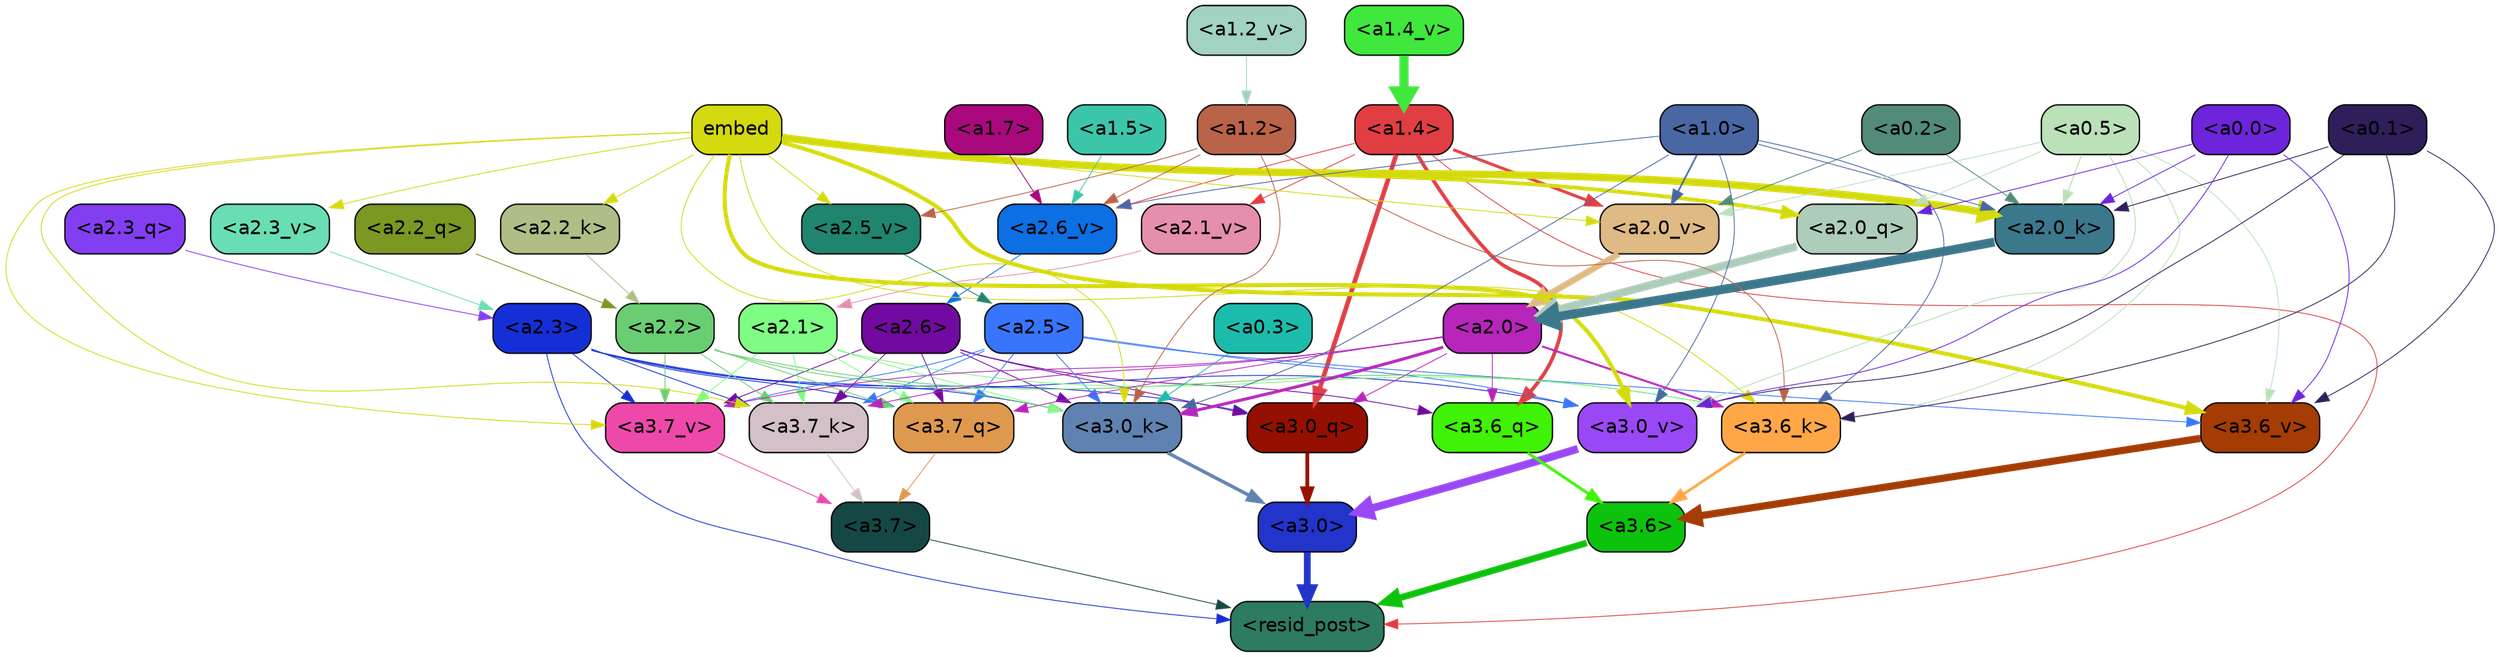 strict digraph "" {
	graph [bgcolor=transparent,
		layout=dot,
		overlap=false,
		splines=true
	];
	"<a3.7>"	[color=black,
		fillcolor="#154845",
		fontname=Helvetica,
		shape=box,
		style="filled, rounded"];
	"<resid_post>"	[color=black,
		fillcolor="#2d7b61",
		fontname=Helvetica,
		shape=box,
		style="filled, rounded"];
	"<a3.7>" -> "<resid_post>"	[color="#154845",
		penwidth=0.6];
	"<a3.6>"	[color=black,
		fillcolor="#0dc20d",
		fontname=Helvetica,
		shape=box,
		style="filled, rounded"];
	"<a3.6>" -> "<resid_post>"	[color="#0dc20d",
		penwidth=4.751612067222595];
	"<a3.0>"	[color=black,
		fillcolor="#2234ca",
		fontname=Helvetica,
		shape=box,
		style="filled, rounded"];
	"<a3.0>" -> "<resid_post>"	[color="#2234ca",
		penwidth=4.884142994880676];
	"<a2.3>"	[color=black,
		fillcolor="#152fd6",
		fontname=Helvetica,
		shape=box,
		style="filled, rounded"];
	"<a2.3>" -> "<resid_post>"	[color="#152fd6",
		penwidth=0.6];
	"<a3.7_q>"	[color=black,
		fillcolor="#df994f",
		fontname=Helvetica,
		shape=box,
		style="filled, rounded"];
	"<a2.3>" -> "<a3.7_q>"	[color="#152fd6",
		penwidth=0.6];
	"<a3.0_q>"	[color=black,
		fillcolor="#951000",
		fontname=Helvetica,
		shape=box,
		style="filled, rounded"];
	"<a2.3>" -> "<a3.0_q>"	[color="#152fd6",
		penwidth=0.6];
	"<a3.7_k>"	[color=black,
		fillcolor="#d4c0c8",
		fontname=Helvetica,
		shape=box,
		style="filled, rounded"];
	"<a2.3>" -> "<a3.7_k>"	[color="#152fd6",
		penwidth=0.6];
	"<a3.0_k>"	[color=black,
		fillcolor="#6082b0",
		fontname=Helvetica,
		shape=box,
		style="filled, rounded"];
	"<a2.3>" -> "<a3.0_k>"	[color="#152fd6",
		penwidth=0.6];
	"<a3.7_v>"	[color=black,
		fillcolor="#ee49aa",
		fontname=Helvetica,
		shape=box,
		style="filled, rounded"];
	"<a2.3>" -> "<a3.7_v>"	[color="#152fd6",
		penwidth=0.6];
	"<a3.0_v>"	[color=black,
		fillcolor="#9a48f6",
		fontname=Helvetica,
		shape=box,
		style="filled, rounded"];
	"<a2.3>" -> "<a3.0_v>"	[color="#152fd6",
		penwidth=0.6];
	"<a1.4>"	[color=black,
		fillcolor="#e03e43",
		fontname=Helvetica,
		shape=box,
		style="filled, rounded"];
	"<a1.4>" -> "<resid_post>"	[color="#e03e43",
		penwidth=0.6];
	"<a3.6_q>"	[color=black,
		fillcolor="#40f206",
		fontname=Helvetica,
		shape=box,
		style="filled, rounded"];
	"<a1.4>" -> "<a3.6_q>"	[color="#e03e43",
		penwidth=2.6469622254371643];
	"<a1.4>" -> "<a3.0_q>"	[color="#e03e43",
		penwidth=3.3040847778320312];
	"<a2.6_v>"	[color=black,
		fillcolor="#0c6fe3",
		fontname=Helvetica,
		shape=box,
		style="filled, rounded"];
	"<a1.4>" -> "<a2.6_v>"	[color="#e03e43",
		penwidth=0.6];
	"<a2.1_v>"	[color=black,
		fillcolor="#e68ead",
		fontname=Helvetica,
		shape=box,
		style="filled, rounded"];
	"<a1.4>" -> "<a2.1_v>"	[color="#e03e43",
		penwidth=0.6];
	"<a2.0_v>"	[color=black,
		fillcolor="#dfba84",
		fontname=Helvetica,
		shape=box,
		style="filled, rounded"];
	"<a1.4>" -> "<a2.0_v>"	[color="#e03e43",
		penwidth=2.1286070346832275];
	"<a3.7_q>" -> "<a3.7>"	[color="#df994f",
		penwidth=0.6];
	"<a3.6_q>" -> "<a3.6>"	[color="#40f206",
		penwidth=2.091020345687866];
	"<a3.0_q>" -> "<a3.0>"	[color="#951000",
		penwidth=2.7421876192092896];
	"<a3.7_k>" -> "<a3.7>"	[color="#d4c0c8",
		penwidth=0.6];
	"<a3.6_k>"	[color=black,
		fillcolor="#ffa747",
		fontname=Helvetica,
		shape=box,
		style="filled, rounded"];
	"<a3.6_k>" -> "<a3.6>"	[color="#ffa747",
		penwidth=2.048597991466522];
	"<a3.0_k>" -> "<a3.0>"	[color="#6082b0",
		penwidth=2.476402521133423];
	"<a3.7_v>" -> "<a3.7>"	[color="#ee49aa",
		penwidth=0.6];
	"<a3.6_v>"	[color=black,
		fillcolor="#a43c04",
		fontname=Helvetica,
		shape=box,
		style="filled, rounded"];
	"<a3.6_v>" -> "<a3.6>"	[color="#a43c04",
		penwidth=5.2550448179244995];
	"<a3.0_v>" -> "<a3.0>"	[color="#9a48f6",
		penwidth=5.652270674705505];
	"<a2.6>"	[color=black,
		fillcolor="#7209a0",
		fontname=Helvetica,
		shape=box,
		style="filled, rounded"];
	"<a2.6>" -> "<a3.7_q>"	[color="#7209a0",
		penwidth=0.6];
	"<a2.6>" -> "<a3.6_q>"	[color="#7209a0",
		penwidth=0.6];
	"<a2.6>" -> "<a3.0_q>"	[color="#7209a0",
		penwidth=0.6];
	"<a2.6>" -> "<a3.7_k>"	[color="#7209a0",
		penwidth=0.6];
	"<a2.6>" -> "<a3.0_k>"	[color="#7209a0",
		penwidth=0.6];
	"<a2.6>" -> "<a3.7_v>"	[color="#7209a0",
		penwidth=0.6];
	"<a2.5>"	[color=black,
		fillcolor="#3776fc",
		fontname=Helvetica,
		shape=box,
		style="filled, rounded"];
	"<a2.5>" -> "<a3.7_q>"	[color="#3776fc",
		penwidth=0.6];
	"<a2.5>" -> "<a3.7_k>"	[color="#3776fc",
		penwidth=0.6];
	"<a2.5>" -> "<a3.0_k>"	[color="#3776fc",
		penwidth=0.6];
	"<a2.5>" -> "<a3.7_v>"	[color="#3776fc",
		penwidth=0.6];
	"<a2.5>" -> "<a3.6_v>"	[color="#3776fc",
		penwidth=0.6];
	"<a2.5>" -> "<a3.0_v>"	[color="#3776fc",
		penwidth=0.6];
	"<a2.2>"	[color=black,
		fillcolor="#69ce72",
		fontname=Helvetica,
		shape=box,
		style="filled, rounded"];
	"<a2.2>" -> "<a3.7_q>"	[color="#69ce72",
		penwidth=0.6];
	"<a2.2>" -> "<a3.7_k>"	[color="#69ce72",
		penwidth=0.6];
	"<a2.2>" -> "<a3.6_k>"	[color="#69ce72",
		penwidth=0.6];
	"<a2.2>" -> "<a3.0_k>"	[color="#69ce72",
		penwidth=0.6];
	"<a2.2>" -> "<a3.7_v>"	[color="#69ce72",
		penwidth=0.6];
	"<a2.1>"	[color=black,
		fillcolor="#7efc84",
		fontname=Helvetica,
		shape=box,
		style="filled, rounded"];
	"<a2.1>" -> "<a3.7_q>"	[color="#7efc84",
		penwidth=0.6];
	"<a2.1>" -> "<a3.7_k>"	[color="#7efc84",
		penwidth=0.6];
	"<a2.1>" -> "<a3.6_k>"	[color="#7efc84",
		penwidth=0.6];
	"<a2.1>" -> "<a3.0_k>"	[color="#7efc84",
		penwidth=0.6];
	"<a2.1>" -> "<a3.7_v>"	[color="#7efc84",
		penwidth=0.6];
	"<a2.0>"	[color=black,
		fillcolor="#b725bb",
		fontname=Helvetica,
		shape=box,
		style="filled, rounded"];
	"<a2.0>" -> "<a3.7_q>"	[color="#b725bb",
		penwidth=0.6];
	"<a2.0>" -> "<a3.6_q>"	[color="#b725bb",
		penwidth=0.6];
	"<a2.0>" -> "<a3.0_q>"	[color="#b725bb",
		penwidth=0.6];
	"<a2.0>" -> "<a3.7_k>"	[color="#b725bb",
		penwidth=0.6];
	"<a2.0>" -> "<a3.6_k>"	[color="#b725bb",
		penwidth=1.4757367372512817];
	"<a2.0>" -> "<a3.0_k>"	[color="#b725bb",
		penwidth=2.2137351036071777];
	"<a2.0>" -> "<a3.7_v>"	[color="#b725bb",
		penwidth=0.6];
	embed	[color=black,
		fillcolor="#d4da0d",
		fontname=Helvetica,
		shape=box,
		style="filled, rounded"];
	embed -> "<a3.7_k>"	[color="#d4da0d",
		penwidth=0.6];
	embed -> "<a3.6_k>"	[color="#d4da0d",
		penwidth=0.6];
	embed -> "<a3.0_k>"	[color="#d4da0d",
		penwidth=0.6];
	embed -> "<a3.7_v>"	[color="#d4da0d",
		penwidth=0.6];
	embed -> "<a3.6_v>"	[color="#d4da0d",
		penwidth=2.9582033157348633];
	embed -> "<a3.0_v>"	[color="#d4da0d",
		penwidth=2.972973108291626];
	"<a2.0_q>"	[color=black,
		fillcolor="#aeccba",
		fontname=Helvetica,
		shape=box,
		style="filled, rounded"];
	embed -> "<a2.0_q>"	[color="#d4da0d",
		penwidth=2.7699792869389057];
	"<a2.2_k>"	[color=black,
		fillcolor="#aebe86",
		fontname=Helvetica,
		shape=box,
		style="filled, rounded"];
	embed -> "<a2.2_k>"	[color="#d4da0d",
		penwidth=0.6];
	"<a2.0_k>"	[color=black,
		fillcolor="#3c788c",
		fontname=Helvetica,
		shape=box,
		style="filled, rounded"];
	embed -> "<a2.0_k>"	[color="#d4da0d",
		penwidth=5.362775564193726];
	"<a2.5_v>"	[color=black,
		fillcolor="#20856e",
		fontname=Helvetica,
		shape=box,
		style="filled, rounded"];
	embed -> "<a2.5_v>"	[color="#d4da0d",
		penwidth=0.6];
	"<a2.3_v>"	[color=black,
		fillcolor="#69deb4",
		fontname=Helvetica,
		shape=box,
		style="filled, rounded"];
	embed -> "<a2.3_v>"	[color="#d4da0d",
		penwidth=0.6];
	embed -> "<a2.0_v>"	[color="#d4da0d",
		penwidth=0.6];
	"<a1.2>"	[color=black,
		fillcolor="#b96349",
		fontname=Helvetica,
		shape=box,
		style="filled, rounded"];
	"<a1.2>" -> "<a3.6_k>"	[color="#b96349",
		penwidth=0.6];
	"<a1.2>" -> "<a3.0_k>"	[color="#b96349",
		penwidth=0.6];
	"<a1.2>" -> "<a2.6_v>"	[color="#b96349",
		penwidth=0.6];
	"<a1.2>" -> "<a2.5_v>"	[color="#b96349",
		penwidth=0.6];
	"<a1.0>"	[color=black,
		fillcolor="#4967a3",
		fontname=Helvetica,
		shape=box,
		style="filled, rounded"];
	"<a1.0>" -> "<a3.6_k>"	[color="#4967a3",
		penwidth=0.6];
	"<a1.0>" -> "<a3.0_k>"	[color="#4967a3",
		penwidth=0.6];
	"<a1.0>" -> "<a3.0_v>"	[color="#4967a3",
		penwidth=0.6];
	"<a1.0>" -> "<a2.0_k>"	[color="#4967a3",
		penwidth=0.6];
	"<a1.0>" -> "<a2.6_v>"	[color="#4967a3",
		penwidth=0.6];
	"<a1.0>" -> "<a2.0_v>"	[color="#4967a3",
		penwidth=1.2240618467330933];
	"<a0.5>"	[color=black,
		fillcolor="#bbe1b9",
		fontname=Helvetica,
		shape=box,
		style="filled, rounded"];
	"<a0.5>" -> "<a3.6_k>"	[color="#bbe1b9",
		penwidth=0.6];
	"<a0.5>" -> "<a3.6_v>"	[color="#bbe1b9",
		penwidth=0.6];
	"<a0.5>" -> "<a3.0_v>"	[color="#bbe1b9",
		penwidth=0.6790935099124908];
	"<a0.5>" -> "<a2.0_q>"	[color="#bbe1b9",
		penwidth=0.6];
	"<a0.5>" -> "<a2.0_k>"	[color="#bbe1b9",
		penwidth=0.7897988557815552];
	"<a0.5>" -> "<a2.0_v>"	[color="#bbe1b9",
		penwidth=0.6];
	"<a0.1>"	[color=black,
		fillcolor="#2e1f5b",
		fontname=Helvetica,
		shape=box,
		style="filled, rounded"];
	"<a0.1>" -> "<a3.6_k>"	[color="#2e1f5b",
		penwidth=0.6];
	"<a0.1>" -> "<a3.6_v>"	[color="#2e1f5b",
		penwidth=0.6];
	"<a0.1>" -> "<a3.0_v>"	[color="#2e1f5b",
		penwidth=0.6];
	"<a0.1>" -> "<a2.0_k>"	[color="#2e1f5b",
		penwidth=0.6];
	"<a0.3>"	[color=black,
		fillcolor="#1cbcac",
		fontname=Helvetica,
		shape=box,
		style="filled, rounded"];
	"<a0.3>" -> "<a3.0_k>"	[color="#1cbcac",
		penwidth=0.6];
	"<a0.0>"	[color=black,
		fillcolor="#6e24da",
		fontname=Helvetica,
		shape=box,
		style="filled, rounded"];
	"<a0.0>" -> "<a3.6_v>"	[color="#6e24da",
		penwidth=0.6];
	"<a0.0>" -> "<a3.0_v>"	[color="#6e24da",
		penwidth=0.6];
	"<a0.0>" -> "<a2.0_q>"	[color="#6e24da",
		penwidth=0.6];
	"<a0.0>" -> "<a2.0_k>"	[color="#6e24da",
		penwidth=0.6];
	"<a2.3_q>"	[color=black,
		fillcolor="#833ef2",
		fontname=Helvetica,
		shape=box,
		style="filled, rounded"];
	"<a2.3_q>" -> "<a2.3>"	[color="#833ef2",
		penwidth=0.6];
	"<a2.2_q>"	[color=black,
		fillcolor="#7b9822",
		fontname=Helvetica,
		shape=box,
		style="filled, rounded"];
	"<a2.2_q>" -> "<a2.2>"	[color="#7b9822",
		penwidth=0.6];
	"<a2.0_q>" -> "<a2.0>"	[color="#aeccba",
		penwidth=5.819834470748901];
	"<a2.2_k>" -> "<a2.2>"	[color="#aebe86",
		penwidth=0.6];
	"<a2.0_k>" -> "<a2.0>"	[color="#3c788c",
		penwidth=6.470837593078613];
	"<a2.6_v>" -> "<a2.6>"	[color="#0c6fe3",
		penwidth=0.6];
	"<a2.5_v>" -> "<a2.5>"	[color="#20856e",
		penwidth=0.6];
	"<a2.3_v>" -> "<a2.3>"	[color="#69deb4",
		penwidth=0.6];
	"<a2.1_v>" -> "<a2.1>"	[color="#e68ead",
		penwidth=0.6];
	"<a2.0_v>" -> "<a2.0>"	[color="#dfba84",
		penwidth=4.5950857400894165];
	"<a0.2>"	[color=black,
		fillcolor="#528b7a",
		fontname=Helvetica,
		shape=box,
		style="filled, rounded"];
	"<a0.2>" -> "<a2.0_k>"	[color="#528b7a",
		penwidth=0.6];
	"<a0.2>" -> "<a2.0_v>"	[color="#528b7a",
		penwidth=0.6];
	"<a1.7>"	[color=black,
		fillcolor="#aa087d",
		fontname=Helvetica,
		shape=box,
		style="filled, rounded"];
	"<a1.7>" -> "<a2.6_v>"	[color="#aa087d",
		penwidth=0.6];
	"<a1.5>"	[color=black,
		fillcolor="#3bc6aa",
		fontname=Helvetica,
		shape=box,
		style="filled, rounded"];
	"<a1.5>" -> "<a2.6_v>"	[color="#3bc6aa",
		penwidth=0.6];
	"<a1.4_v>"	[color=black,
		fillcolor="#40e73c",
		fontname=Helvetica,
		shape=box,
		style="filled, rounded"];
	"<a1.4_v>" -> "<a1.4>"	[color="#40e73c",
		penwidth=6.635385513305664];
	"<a1.2_v>"	[color=black,
		fillcolor="#a2d2c1",
		fontname=Helvetica,
		shape=box,
		style="filled, rounded"];
	"<a1.2_v>" -> "<a1.2>"	[color="#a2d2c1",
		penwidth=0.6];
}
